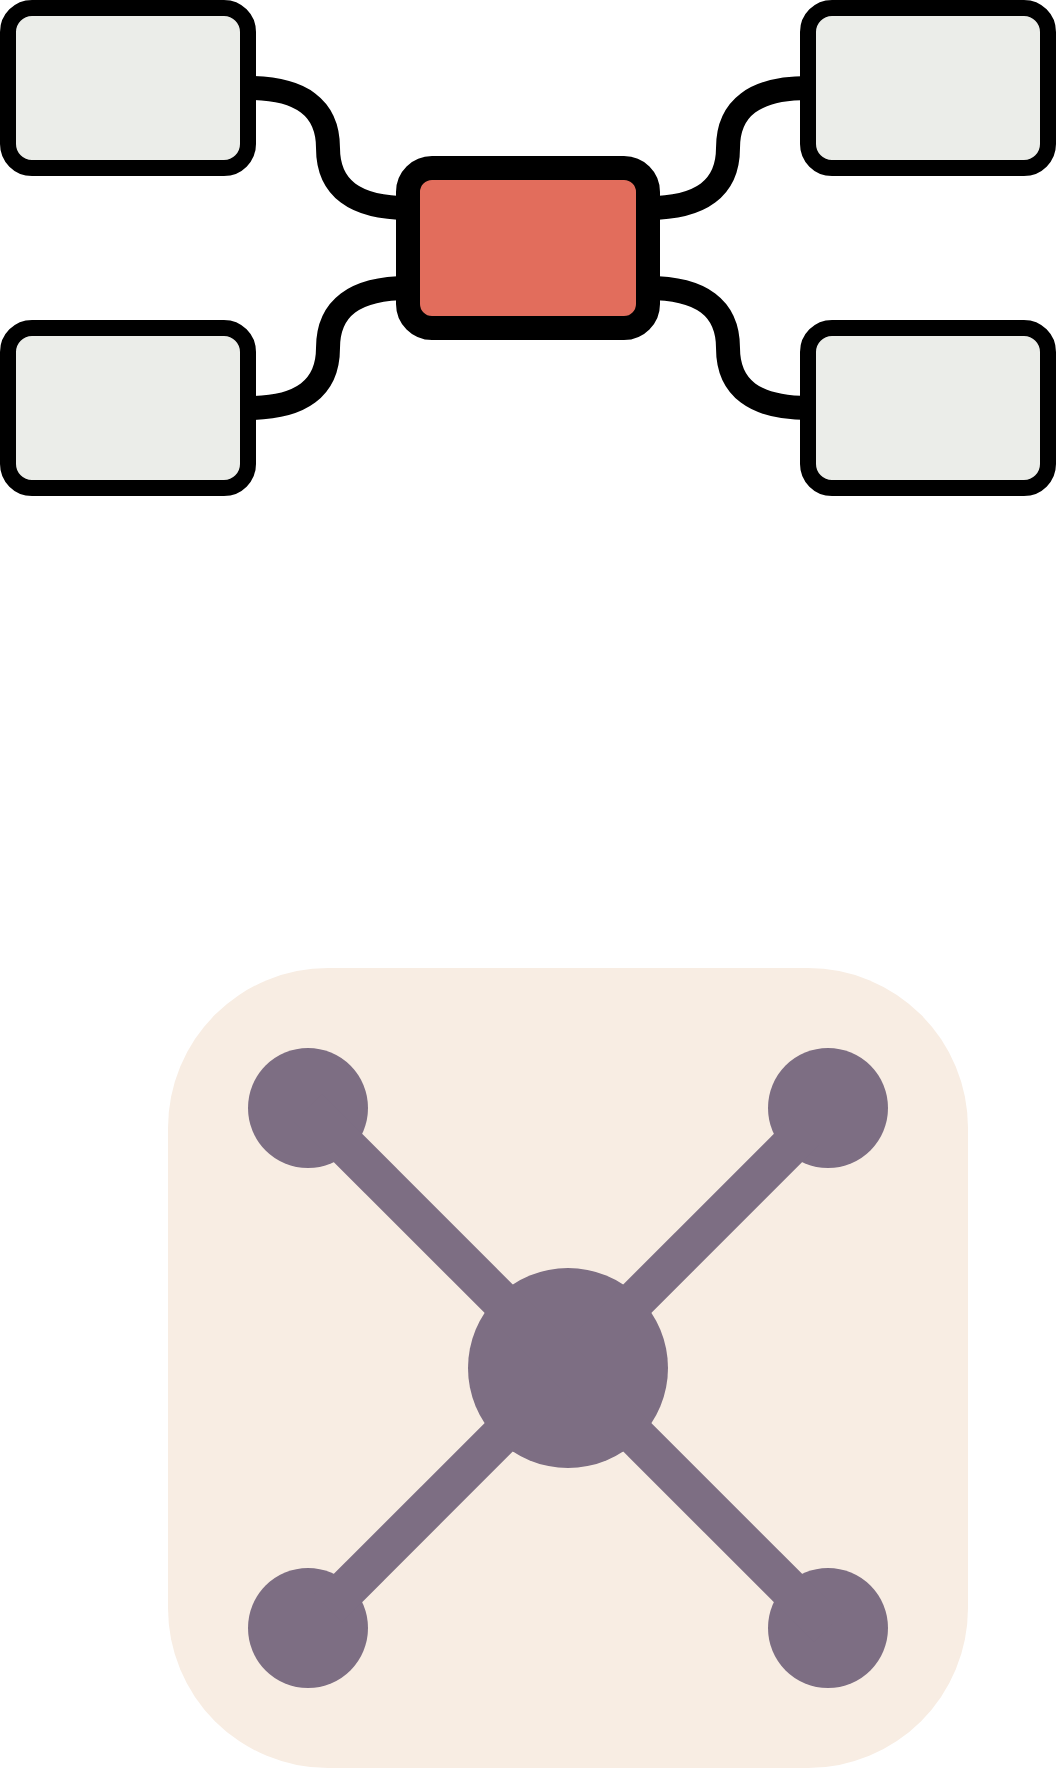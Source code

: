 <mxfile version="26.0.6">
  <diagram name="Page-1" id="dM8tztQt9NShFwbWACDo">
    <mxGraphModel dx="1183" dy="1126" grid="1" gridSize="10" guides="1" tooltips="1" connect="1" arrows="1" fold="1" page="1" pageScale="1" pageWidth="827" pageHeight="1169" math="0" shadow="0">
      <root>
        <mxCell id="0" />
        <mxCell id="1" parent="0" />
        <mxCell id="qqk2YeIDn_j3kmsEYsQR-13" value="" style="rounded=1;whiteSpace=wrap;html=1;fillColor=#F8EDE3;strokeColor=none;arcSize=20;" vertex="1" parent="1">
          <mxGeometry x="240" y="760" width="400" height="400" as="geometry" />
        </mxCell>
        <mxCell id="qqk2YeIDn_j3kmsEYsQR-8" style="edgeStyle=orthogonalEdgeStyle;rounded=0;orthogonalLoop=1;jettySize=auto;html=1;entryX=0;entryY=0.5;entryDx=0;entryDy=0;exitX=1;exitY=0.25;exitDx=0;exitDy=0;strokeWidth=12;endArrow=none;endFill=0;curved=1;strokeColor=#000000;" edge="1" parent="1" source="qqk2YeIDn_j3kmsEYsQR-1" target="qqk2YeIDn_j3kmsEYsQR-2">
          <mxGeometry relative="1" as="geometry" />
        </mxCell>
        <mxCell id="qqk2YeIDn_j3kmsEYsQR-9" style="edgeStyle=orthogonalEdgeStyle;rounded=0;orthogonalLoop=1;jettySize=auto;html=1;exitX=1;exitY=0.75;exitDx=0;exitDy=0;entryX=0;entryY=0.5;entryDx=0;entryDy=0;strokeWidth=12;endArrow=none;endFill=0;curved=1;strokeColor=#000000;" edge="1" parent="1" source="qqk2YeIDn_j3kmsEYsQR-1" target="qqk2YeIDn_j3kmsEYsQR-3">
          <mxGeometry relative="1" as="geometry" />
        </mxCell>
        <mxCell id="qqk2YeIDn_j3kmsEYsQR-10" style="edgeStyle=orthogonalEdgeStyle;rounded=0;orthogonalLoop=1;jettySize=auto;html=1;exitX=0;exitY=0.75;exitDx=0;exitDy=0;entryX=1;entryY=0.5;entryDx=0;entryDy=0;strokeWidth=12;endArrow=none;endFill=0;curved=1;strokeColor=#000000;" edge="1" parent="1" source="qqk2YeIDn_j3kmsEYsQR-1" target="qqk2YeIDn_j3kmsEYsQR-4">
          <mxGeometry relative="1" as="geometry" />
        </mxCell>
        <mxCell id="qqk2YeIDn_j3kmsEYsQR-11" style="edgeStyle=orthogonalEdgeStyle;rounded=0;orthogonalLoop=1;jettySize=auto;html=1;exitX=0;exitY=0.25;exitDx=0;exitDy=0;entryX=1;entryY=0.5;entryDx=0;entryDy=0;strokeWidth=12;endArrow=none;endFill=0;curved=1;strokeColor=#000000;" edge="1" parent="1" source="qqk2YeIDn_j3kmsEYsQR-1" target="qqk2YeIDn_j3kmsEYsQR-5">
          <mxGeometry relative="1" as="geometry" />
        </mxCell>
        <mxCell id="qqk2YeIDn_j3kmsEYsQR-1" value="" style="rounded=1;whiteSpace=wrap;html=1;strokeWidth=12;fillColor=#E26D5C;strokeColor=#000000;" vertex="1" parent="1">
          <mxGeometry x="360" y="360" width="120" height="80" as="geometry" />
        </mxCell>
        <mxCell id="qqk2YeIDn_j3kmsEYsQR-2" value="" style="rounded=1;whiteSpace=wrap;html=1;strokeWidth=8;fillColor=#EBEDE9;strokeColor=#000000;" vertex="1" parent="1">
          <mxGeometry x="560" y="280" width="120" height="80" as="geometry" />
        </mxCell>
        <mxCell id="qqk2YeIDn_j3kmsEYsQR-3" value="" style="rounded=1;whiteSpace=wrap;html=1;strokeWidth=8;fillColor=#EBEDE9;strokeColor=#000000;" vertex="1" parent="1">
          <mxGeometry x="560" y="440" width="120" height="80" as="geometry" />
        </mxCell>
        <mxCell id="qqk2YeIDn_j3kmsEYsQR-4" value="" style="rounded=1;whiteSpace=wrap;html=1;strokeWidth=8;fillColor=#EBEDE9;strokeColor=#000000;" vertex="1" parent="1">
          <mxGeometry x="160" y="440" width="120" height="80" as="geometry" />
        </mxCell>
        <mxCell id="qqk2YeIDn_j3kmsEYsQR-5" value="" style="rounded=1;whiteSpace=wrap;html=1;strokeWidth=8;fillColor=#EBEDE9;strokeColor=#000000;" vertex="1" parent="1">
          <mxGeometry x="160" y="280" width="120" height="80" as="geometry" />
        </mxCell>
        <mxCell id="qqk2YeIDn_j3kmsEYsQR-12" value="" style="ellipse;whiteSpace=wrap;html=1;fillColor=#7D6E83;strokeColor=none;" vertex="1" parent="1">
          <mxGeometry x="390" y="910" width="100" height="100" as="geometry" />
        </mxCell>
        <mxCell id="qqk2YeIDn_j3kmsEYsQR-14" value="" style="ellipse;whiteSpace=wrap;html=1;fillColor=#7D6E83;strokeColor=none;" vertex="1" parent="1">
          <mxGeometry x="280" y="800" width="60" height="60" as="geometry" />
        </mxCell>
        <mxCell id="qqk2YeIDn_j3kmsEYsQR-15" value="" style="ellipse;whiteSpace=wrap;html=1;fillColor=#7D6E83;strokeColor=none;" vertex="1" parent="1">
          <mxGeometry x="540" y="800" width="60" height="60" as="geometry" />
        </mxCell>
        <mxCell id="qqk2YeIDn_j3kmsEYsQR-16" value="" style="ellipse;whiteSpace=wrap;html=1;fillColor=#7D6E83;strokeColor=none;" vertex="1" parent="1">
          <mxGeometry x="280" y="1060" width="60" height="60" as="geometry" />
        </mxCell>
        <mxCell id="qqk2YeIDn_j3kmsEYsQR-17" value="" style="ellipse;whiteSpace=wrap;html=1;fillColor=#7D6E83;strokeColor=none;" vertex="1" parent="1">
          <mxGeometry x="540" y="1060" width="60" height="60" as="geometry" />
        </mxCell>
        <mxCell id="qqk2YeIDn_j3kmsEYsQR-20" value="" style="endArrow=none;html=1;rounded=0;strokeWidth=20;strokeColor=#7D6E83;" edge="1" parent="1">
          <mxGeometry width="50" height="50" relative="1" as="geometry">
            <mxPoint x="320" y="1080" as="sourcePoint" />
            <mxPoint x="558.787" y="841.213" as="targetPoint" />
          </mxGeometry>
        </mxCell>
        <mxCell id="qqk2YeIDn_j3kmsEYsQR-21" value="" style="endArrow=none;html=1;rounded=0;strokeWidth=20;strokeColor=#7D6E83;entryX=0.5;entryY=0.5;entryDx=0;entryDy=0;entryPerimeter=0;exitX=0.5;exitY=0.5;exitDx=0;exitDy=0;exitPerimeter=0;" edge="1" parent="1" source="qqk2YeIDn_j3kmsEYsQR-17" target="qqk2YeIDn_j3kmsEYsQR-14">
          <mxGeometry width="50" height="50" relative="1" as="geometry">
            <mxPoint x="330" y="1090" as="sourcePoint" />
            <mxPoint x="568.787" y="851.213" as="targetPoint" />
          </mxGeometry>
        </mxCell>
      </root>
    </mxGraphModel>
  </diagram>
</mxfile>
